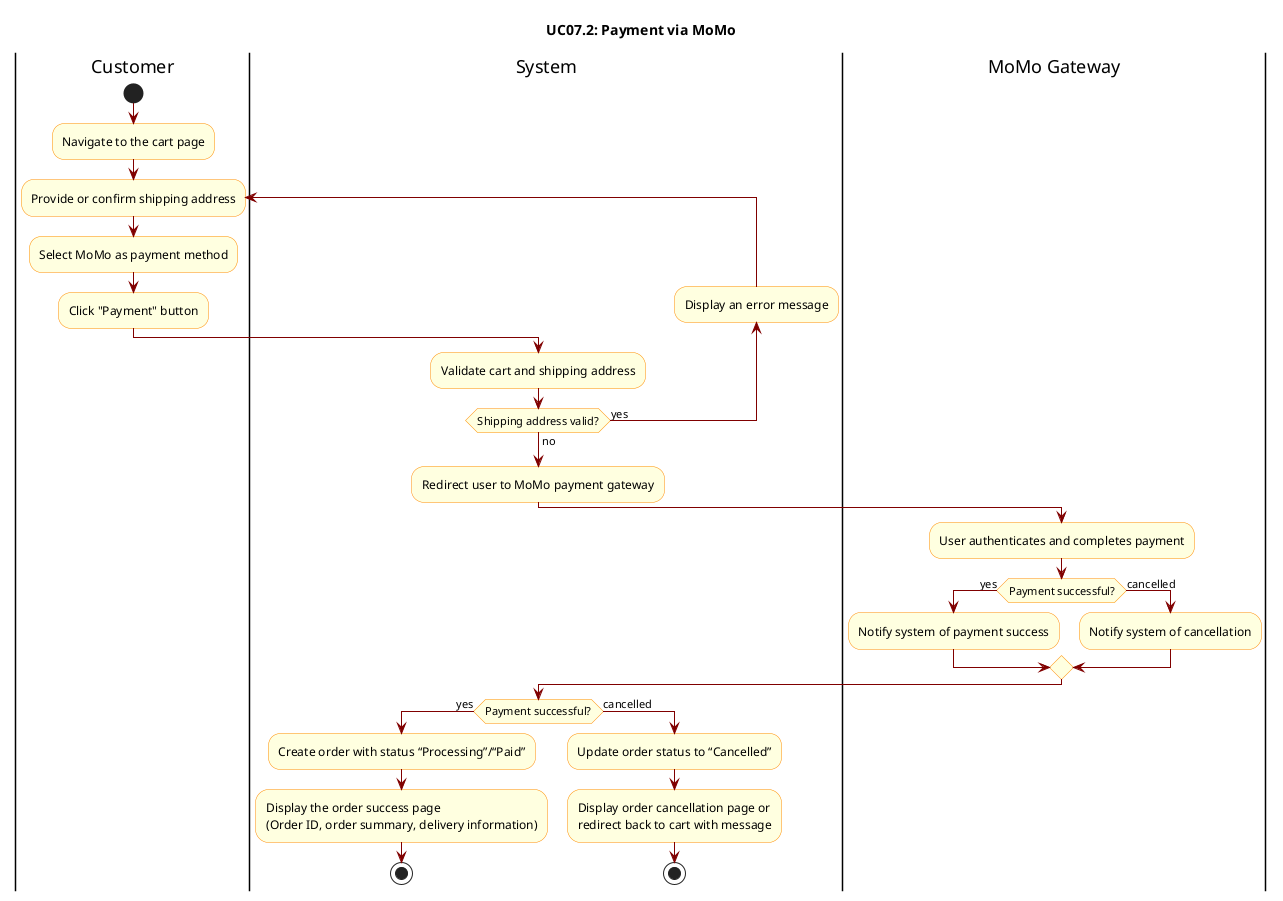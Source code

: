 @startuml

skinparam ActivityBackgroundColor LightYellow
skinparam ActivityBorderColor DarkOrange
skinparam ArrowColor Maroon

title UC07.2: Payment via MoMo

|Customer|
start
:Navigate to the cart page;
repeat:Provide or confirm shipping address;
:Select MoMo as payment method;
:Click "Payment" button;

|System|
:Validate cart and shipping address;
backward:Display an error message;
repeat while (Shipping address valid?) is (yes) not (no)
    :Redirect user to MoMo payment gateway;
    
    |MoMo Gateway|
    :User authenticates and completes payment;
    if (Payment successful?) then (yes)
        :Notify system of payment success;
    else (cancelled)
        :Notify system of cancellation;
    endif
    
    |System|
    if (Payment successful?) then (yes)
        :Create order with status “Processing”/“Paid”;
        :Display the order success page
        (Order ID, order summary, delivery information);
        stop
    else (cancelled)
        :Update order status to “Cancelled”;
        :Display order cancellation page or
        redirect back to cart with message;
        stop
    endif
    


@enduml
